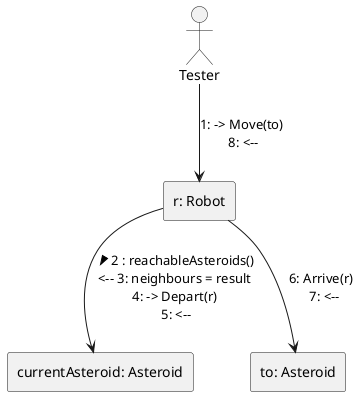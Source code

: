 @startuml
skinparam linestyle ortho
'title Robot Move to Asteroid

actor "Tester" as Tester

rectangle "r: Robot" as robot
rectangle "currentAsteroid: Asteroid" as currAsteroid


rectangle to as "to: Asteroid"

Tester --> robot : 1: -> Move(to) \n8: <--

robot --> currAsteroid : > 2 : reachableAsteroids() \n<-- 3: neighbours = result \n4: -> Depart(r) \n5: <--

robot --> to : 6: Arrive(r) \n 7: <--

@enduml